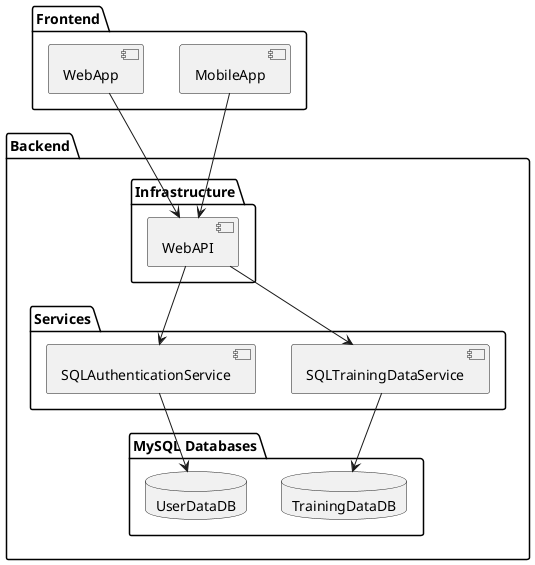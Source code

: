 @startuml
'https://plantuml.com/component-diagram



package "Backend" {
    package "MySQL Databases" {
        database TrainingDataDB
        database UserDataDB
    }

    package "Services" {

        [SQLAuthenticationService] --> [UserDataDB]
        [SQLTrainingDataService] --> [TrainingDataDB]

    }
    /'
    package "Ports" {
        interface AuthenticationService <<interface>>
        interface TrainingDataService <<interface>>

        AuthenticationService <|.. [SQLAuthenticationService]
        TrainingDataService <|.. [SQLTrainingDataService]
    }
    '/

    package "Infrastructure" {

        [WebAPI] --> SQLAuthenticationService
        [WebAPI] --> SQLTrainingDataService
    }
}


package "Frontend" {
    [MobileApp] --> [WebAPI]
    [WebApp] --> [WebAPI]
}
@enduml